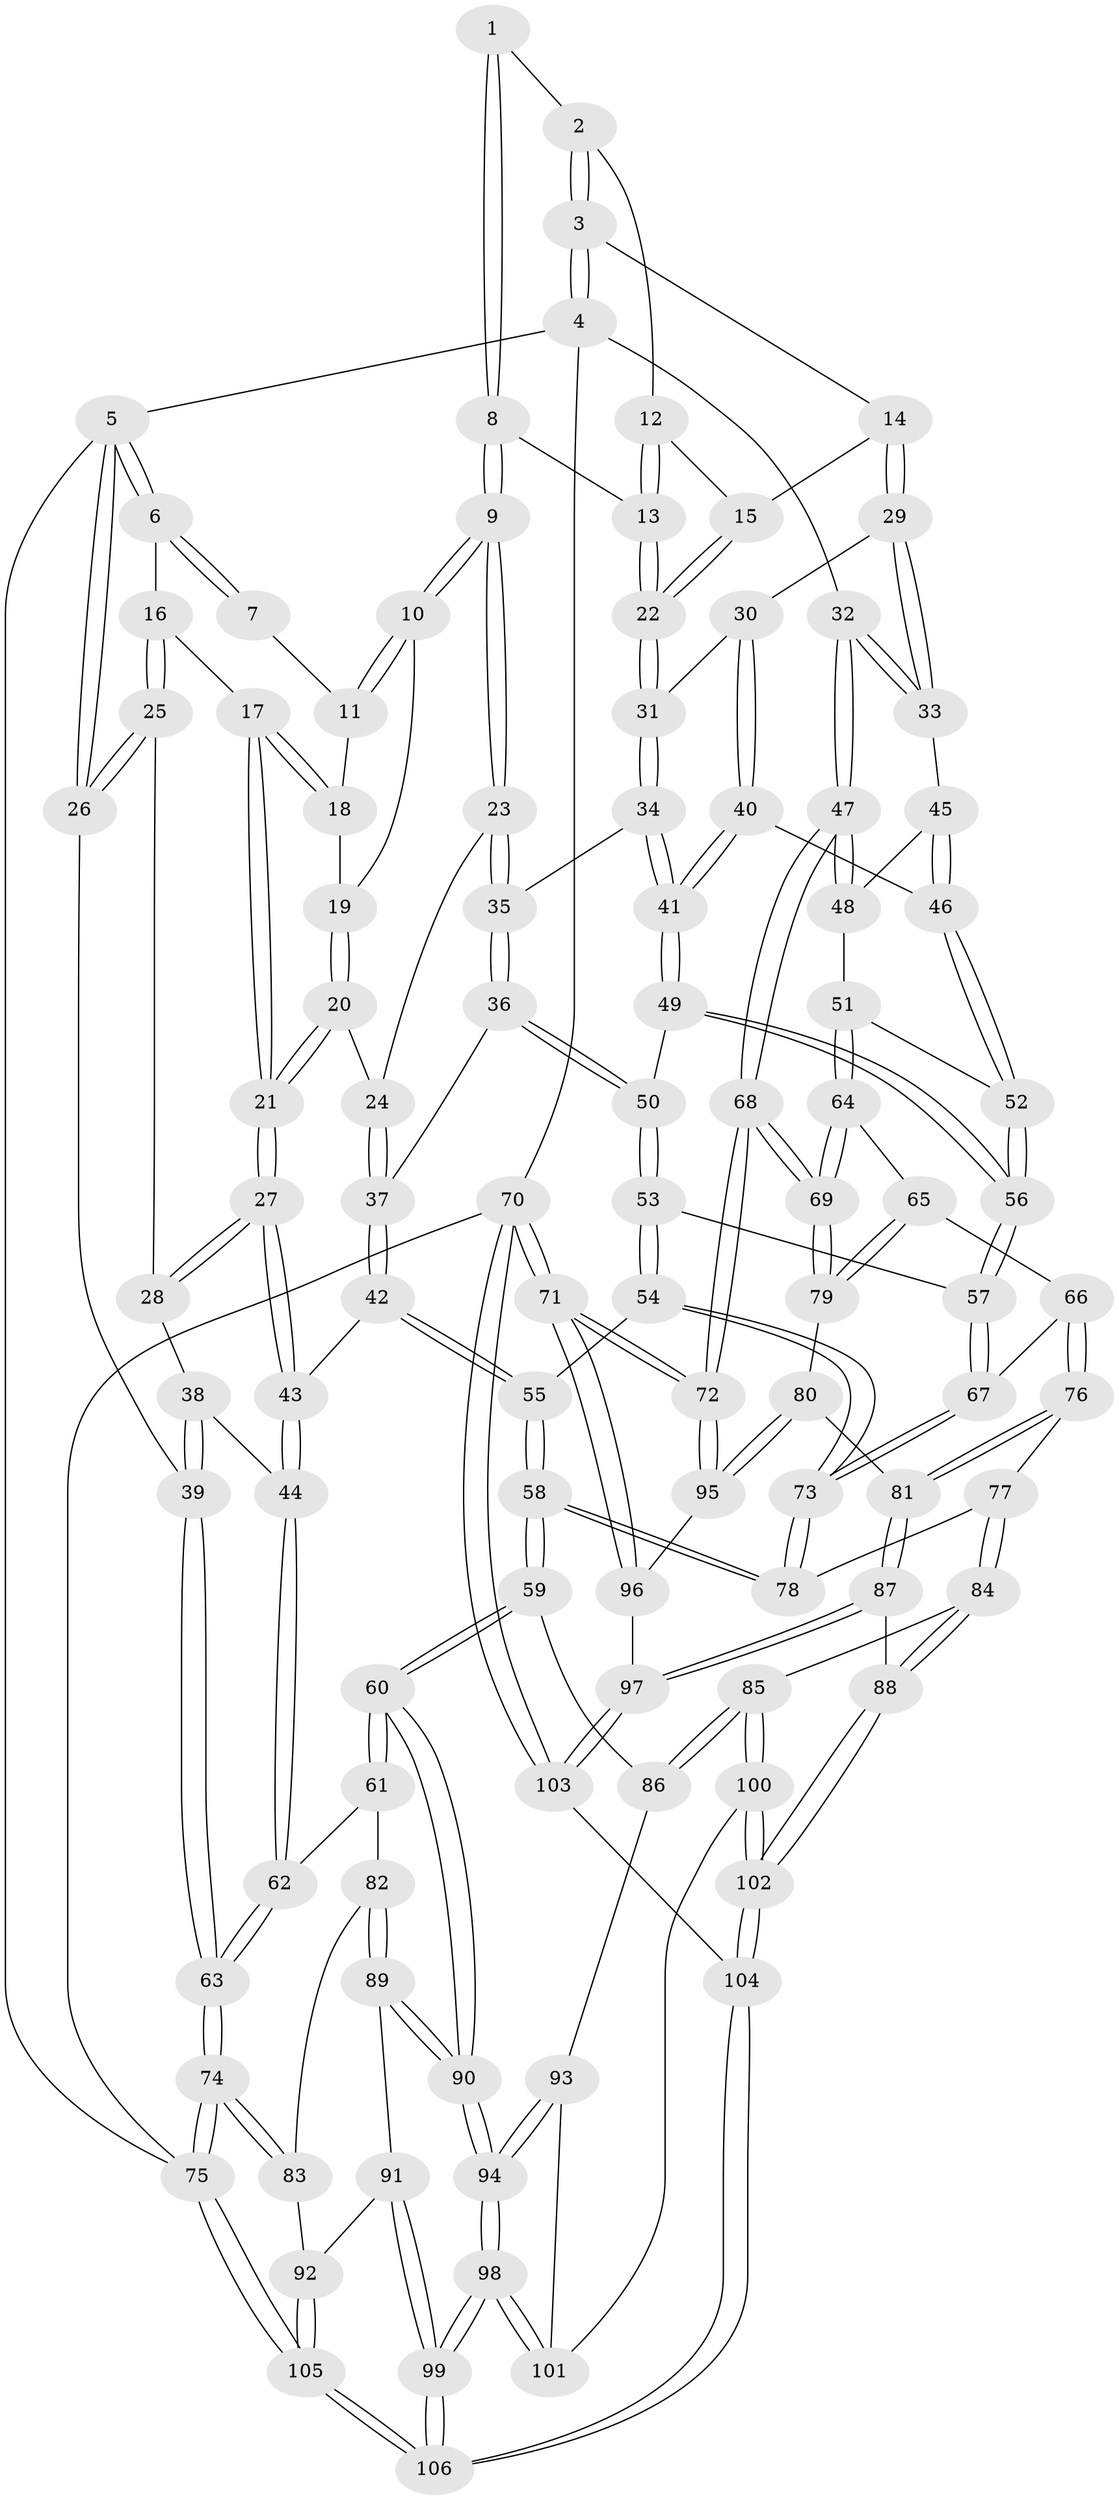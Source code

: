 // coarse degree distribution, {3: 0.0967741935483871, 5: 0.3870967741935484, 6: 0.14516129032258066, 2: 0.016129032258064516, 4: 0.3548387096774194}
// Generated by graph-tools (version 1.1) at 2025/24/03/03/25 07:24:32]
// undirected, 106 vertices, 262 edges
graph export_dot {
graph [start="1"]
  node [color=gray90,style=filled];
  1 [pos="+0.3314637636834218+0"];
  2 [pos="+0.6996348160456191+0"];
  3 [pos="+1+0"];
  4 [pos="+1+0"];
  5 [pos="+0+0"];
  6 [pos="+0+0"];
  7 [pos="+0.26910667603227406+0"];
  8 [pos="+0.47338213733403295+0.15076414377435324"];
  9 [pos="+0.4629778299191283+0.1626668921442098"];
  10 [pos="+0.39715453208983736+0.13656174956477682"];
  11 [pos="+0.268046221842883+0.02261715160046474"];
  12 [pos="+0.6043289517180838+0.013272169464518457"];
  13 [pos="+0.5269594890621498+0.1301863755491109"];
  14 [pos="+0.8754526907527429+0.04902560919122548"];
  15 [pos="+0.6743119901209319+0.1559798560383353"];
  16 [pos="+0.11525987249904933+0.15124264804259652"];
  17 [pos="+0.18979373315459488+0.1476770184909352"];
  18 [pos="+0.25012319439726777+0.07616643683402846"];
  19 [pos="+0.30686561505738547+0.15566875027544624"];
  20 [pos="+0.2999159132071606+0.24518485776017834"];
  21 [pos="+0.25748752432384336+0.26769346244854875"];
  22 [pos="+0.6387647679012665+0.20526323854623116"];
  23 [pos="+0.4608376675580276+0.1706972952313718"];
  24 [pos="+0.35335783631528134+0.24127825901150854"];
  25 [pos="+0.07026655412885455+0.21635939184523917"];
  26 [pos="+0+0.20041809899528865"];
  27 [pos="+0.24169980534023297+0.3031455608735717"];
  28 [pos="+0.07436992398745014+0.22527363490493169"];
  29 [pos="+0.8398954375124036+0.2378220067619213"];
  30 [pos="+0.7300770321146159+0.24834776333411926"];
  31 [pos="+0.63928522884645+0.20677863626103926"];
  32 [pos="+1+0.3788871763806434"];
  33 [pos="+0.8443595509536416+0.25115855349709265"];
  34 [pos="+0.5912588794811219+0.3153929485575565"];
  35 [pos="+0.5034171587750323+0.3061678910724679"];
  36 [pos="+0.4704943129674544+0.3481700920819783"];
  37 [pos="+0.41134861938943046+0.3628338766205175"];
  38 [pos="+0.07737935897986574+0.30864518673692354"];
  39 [pos="+0+0.4001702430361268"];
  40 [pos="+0.6493666708208058+0.37167365230426674"];
  41 [pos="+0.6440120541469759+0.37217521661763125"];
  42 [pos="+0.31077872952974694+0.4438683530124575"];
  43 [pos="+0.23095178300176714+0.4192090795477302"];
  44 [pos="+0.16248043338442528+0.4512749698000119"];
  45 [pos="+0.8397433683149966+0.2820465888104619"];
  46 [pos="+0.6999133552125082+0.3858957698419842"];
  47 [pos="+1+0.5806638764450806"];
  48 [pos="+0.8457877555252181+0.3122977450624912"];
  49 [pos="+0.6425096880430692+0.37517863470767937"];
  50 [pos="+0.5233826476533188+0.4686367033426346"];
  51 [pos="+0.816142088388202+0.5035557347201919"];
  52 [pos="+0.8028854789274433+0.501503379714379"];
  53 [pos="+0.5095408453533846+0.5478985353547353"];
  54 [pos="+0.4817438315703946+0.5642799903521637"];
  55 [pos="+0.42274713812779086+0.5884628464029619"];
  56 [pos="+0.649409927250197+0.5559588080097616"];
  57 [pos="+0.6389513001071019+0.5655455735038742"];
  58 [pos="+0.38389371214012047+0.6925758987589531"];
  59 [pos="+0.37735244308154875+0.7033919563685668"];
  60 [pos="+0.34588446012021556+0.7214106080697328"];
  61 [pos="+0.09427737372070878+0.5705974785925627"];
  62 [pos="+0.07355606134813233+0.5436349493473545"];
  63 [pos="+0+0.5563113459609713"];
  64 [pos="+0.8938759983350377+0.5609888731545497"];
  65 [pos="+0.7385434968057971+0.6597765826963652"];
  66 [pos="+0.6954733612695508+0.6560875185410614"];
  67 [pos="+0.6535454995469151+0.6140625618802112"];
  68 [pos="+1+0.6383522298109457"];
  69 [pos="+1+0.629746379110832"];
  70 [pos="+1+1"];
  71 [pos="+1+1"];
  72 [pos="+1+1"];
  73 [pos="+0.5946764716635115+0.7068559435855711"];
  74 [pos="+0+0.6862289987947106"];
  75 [pos="+0+1"];
  76 [pos="+0.6851272757518395+0.7315070922461245"];
  77 [pos="+0.6000369867305603+0.7337204645215547"];
  78 [pos="+0.5929170150752883+0.7156753354336793"];
  79 [pos="+0.7890026196240434+0.7543567081214262"];
  80 [pos="+0.7472054172923125+0.8025424542082639"];
  81 [pos="+0.734128369122108+0.804487538880818"];
  82 [pos="+0.11959174001030502+0.7502488652506816"];
  83 [pos="+0.03584775080058372+0.8028191273102119"];
  84 [pos="+0.5796916761178683+0.8226455622720791"];
  85 [pos="+0.5712821799047976+0.8239665598665534"];
  86 [pos="+0.4753378462394762+0.7912731588572391"];
  87 [pos="+0.6838017154475867+0.8466195176007976"];
  88 [pos="+0.6251228562514116+0.8474521037820467"];
  89 [pos="+0.18344634589085107+0.8042904439701163"];
  90 [pos="+0.3250428569572828+0.7585780157000874"];
  91 [pos="+0.17069276684083748+0.8317314640103434"];
  92 [pos="+0.07309499635391646+0.882656978981432"];
  93 [pos="+0.4638301791246077+0.8767938818917919"];
  94 [pos="+0.3297608183094427+0.84942746014914"];
  95 [pos="+0.824860334547941+0.8749329580210734"];
  96 [pos="+0.7415642023853637+0.9427130248632524"];
  97 [pos="+0.7145173282562758+0.9438061795008872"];
  98 [pos="+0.3283653140612628+0.933237081226469"];
  99 [pos="+0.26352277099412935+1"];
  100 [pos="+0.5087215810018373+0.9358160007837742"];
  101 [pos="+0.4657826533526852+0.9023559482271428"];
  102 [pos="+0.5606234821645312+1"];
  103 [pos="+0.5722567088989021+1"];
  104 [pos="+0.5629269293113343+1"];
  105 [pos="+0+1"];
  106 [pos="+0.2516311826042788+1"];
  1 -- 2;
  1 -- 8;
  1 -- 8;
  2 -- 3;
  2 -- 3;
  2 -- 12;
  3 -- 4;
  3 -- 4;
  3 -- 14;
  4 -- 5;
  4 -- 32;
  4 -- 70;
  5 -- 6;
  5 -- 6;
  5 -- 26;
  5 -- 26;
  5 -- 75;
  6 -- 7;
  6 -- 7;
  6 -- 16;
  7 -- 11;
  8 -- 9;
  8 -- 9;
  8 -- 13;
  9 -- 10;
  9 -- 10;
  9 -- 23;
  9 -- 23;
  10 -- 11;
  10 -- 11;
  10 -- 19;
  11 -- 18;
  12 -- 13;
  12 -- 13;
  12 -- 15;
  13 -- 22;
  13 -- 22;
  14 -- 15;
  14 -- 29;
  14 -- 29;
  15 -- 22;
  15 -- 22;
  16 -- 17;
  16 -- 25;
  16 -- 25;
  17 -- 18;
  17 -- 18;
  17 -- 21;
  17 -- 21;
  18 -- 19;
  19 -- 20;
  19 -- 20;
  20 -- 21;
  20 -- 21;
  20 -- 24;
  21 -- 27;
  21 -- 27;
  22 -- 31;
  22 -- 31;
  23 -- 24;
  23 -- 35;
  23 -- 35;
  24 -- 37;
  24 -- 37;
  25 -- 26;
  25 -- 26;
  25 -- 28;
  26 -- 39;
  27 -- 28;
  27 -- 28;
  27 -- 43;
  27 -- 43;
  28 -- 38;
  29 -- 30;
  29 -- 33;
  29 -- 33;
  30 -- 31;
  30 -- 40;
  30 -- 40;
  31 -- 34;
  31 -- 34;
  32 -- 33;
  32 -- 33;
  32 -- 47;
  32 -- 47;
  33 -- 45;
  34 -- 35;
  34 -- 41;
  34 -- 41;
  35 -- 36;
  35 -- 36;
  36 -- 37;
  36 -- 50;
  36 -- 50;
  37 -- 42;
  37 -- 42;
  38 -- 39;
  38 -- 39;
  38 -- 44;
  39 -- 63;
  39 -- 63;
  40 -- 41;
  40 -- 41;
  40 -- 46;
  41 -- 49;
  41 -- 49;
  42 -- 43;
  42 -- 55;
  42 -- 55;
  43 -- 44;
  43 -- 44;
  44 -- 62;
  44 -- 62;
  45 -- 46;
  45 -- 46;
  45 -- 48;
  46 -- 52;
  46 -- 52;
  47 -- 48;
  47 -- 48;
  47 -- 68;
  47 -- 68;
  48 -- 51;
  49 -- 50;
  49 -- 56;
  49 -- 56;
  50 -- 53;
  50 -- 53;
  51 -- 52;
  51 -- 64;
  51 -- 64;
  52 -- 56;
  52 -- 56;
  53 -- 54;
  53 -- 54;
  53 -- 57;
  54 -- 55;
  54 -- 73;
  54 -- 73;
  55 -- 58;
  55 -- 58;
  56 -- 57;
  56 -- 57;
  57 -- 67;
  57 -- 67;
  58 -- 59;
  58 -- 59;
  58 -- 78;
  58 -- 78;
  59 -- 60;
  59 -- 60;
  59 -- 86;
  60 -- 61;
  60 -- 61;
  60 -- 90;
  60 -- 90;
  61 -- 62;
  61 -- 82;
  62 -- 63;
  62 -- 63;
  63 -- 74;
  63 -- 74;
  64 -- 65;
  64 -- 69;
  64 -- 69;
  65 -- 66;
  65 -- 79;
  65 -- 79;
  66 -- 67;
  66 -- 76;
  66 -- 76;
  67 -- 73;
  67 -- 73;
  68 -- 69;
  68 -- 69;
  68 -- 72;
  68 -- 72;
  69 -- 79;
  69 -- 79;
  70 -- 71;
  70 -- 71;
  70 -- 103;
  70 -- 103;
  70 -- 75;
  71 -- 72;
  71 -- 72;
  71 -- 96;
  71 -- 96;
  72 -- 95;
  72 -- 95;
  73 -- 78;
  73 -- 78;
  74 -- 75;
  74 -- 75;
  74 -- 83;
  74 -- 83;
  75 -- 105;
  75 -- 105;
  76 -- 77;
  76 -- 81;
  76 -- 81;
  77 -- 78;
  77 -- 84;
  77 -- 84;
  79 -- 80;
  80 -- 81;
  80 -- 95;
  80 -- 95;
  81 -- 87;
  81 -- 87;
  82 -- 83;
  82 -- 89;
  82 -- 89;
  83 -- 92;
  84 -- 85;
  84 -- 88;
  84 -- 88;
  85 -- 86;
  85 -- 86;
  85 -- 100;
  85 -- 100;
  86 -- 93;
  87 -- 88;
  87 -- 97;
  87 -- 97;
  88 -- 102;
  88 -- 102;
  89 -- 90;
  89 -- 90;
  89 -- 91;
  90 -- 94;
  90 -- 94;
  91 -- 92;
  91 -- 99;
  91 -- 99;
  92 -- 105;
  92 -- 105;
  93 -- 94;
  93 -- 94;
  93 -- 101;
  94 -- 98;
  94 -- 98;
  95 -- 96;
  96 -- 97;
  97 -- 103;
  97 -- 103;
  98 -- 99;
  98 -- 99;
  98 -- 101;
  98 -- 101;
  99 -- 106;
  99 -- 106;
  100 -- 101;
  100 -- 102;
  100 -- 102;
  102 -- 104;
  102 -- 104;
  103 -- 104;
  104 -- 106;
  104 -- 106;
  105 -- 106;
  105 -- 106;
}
